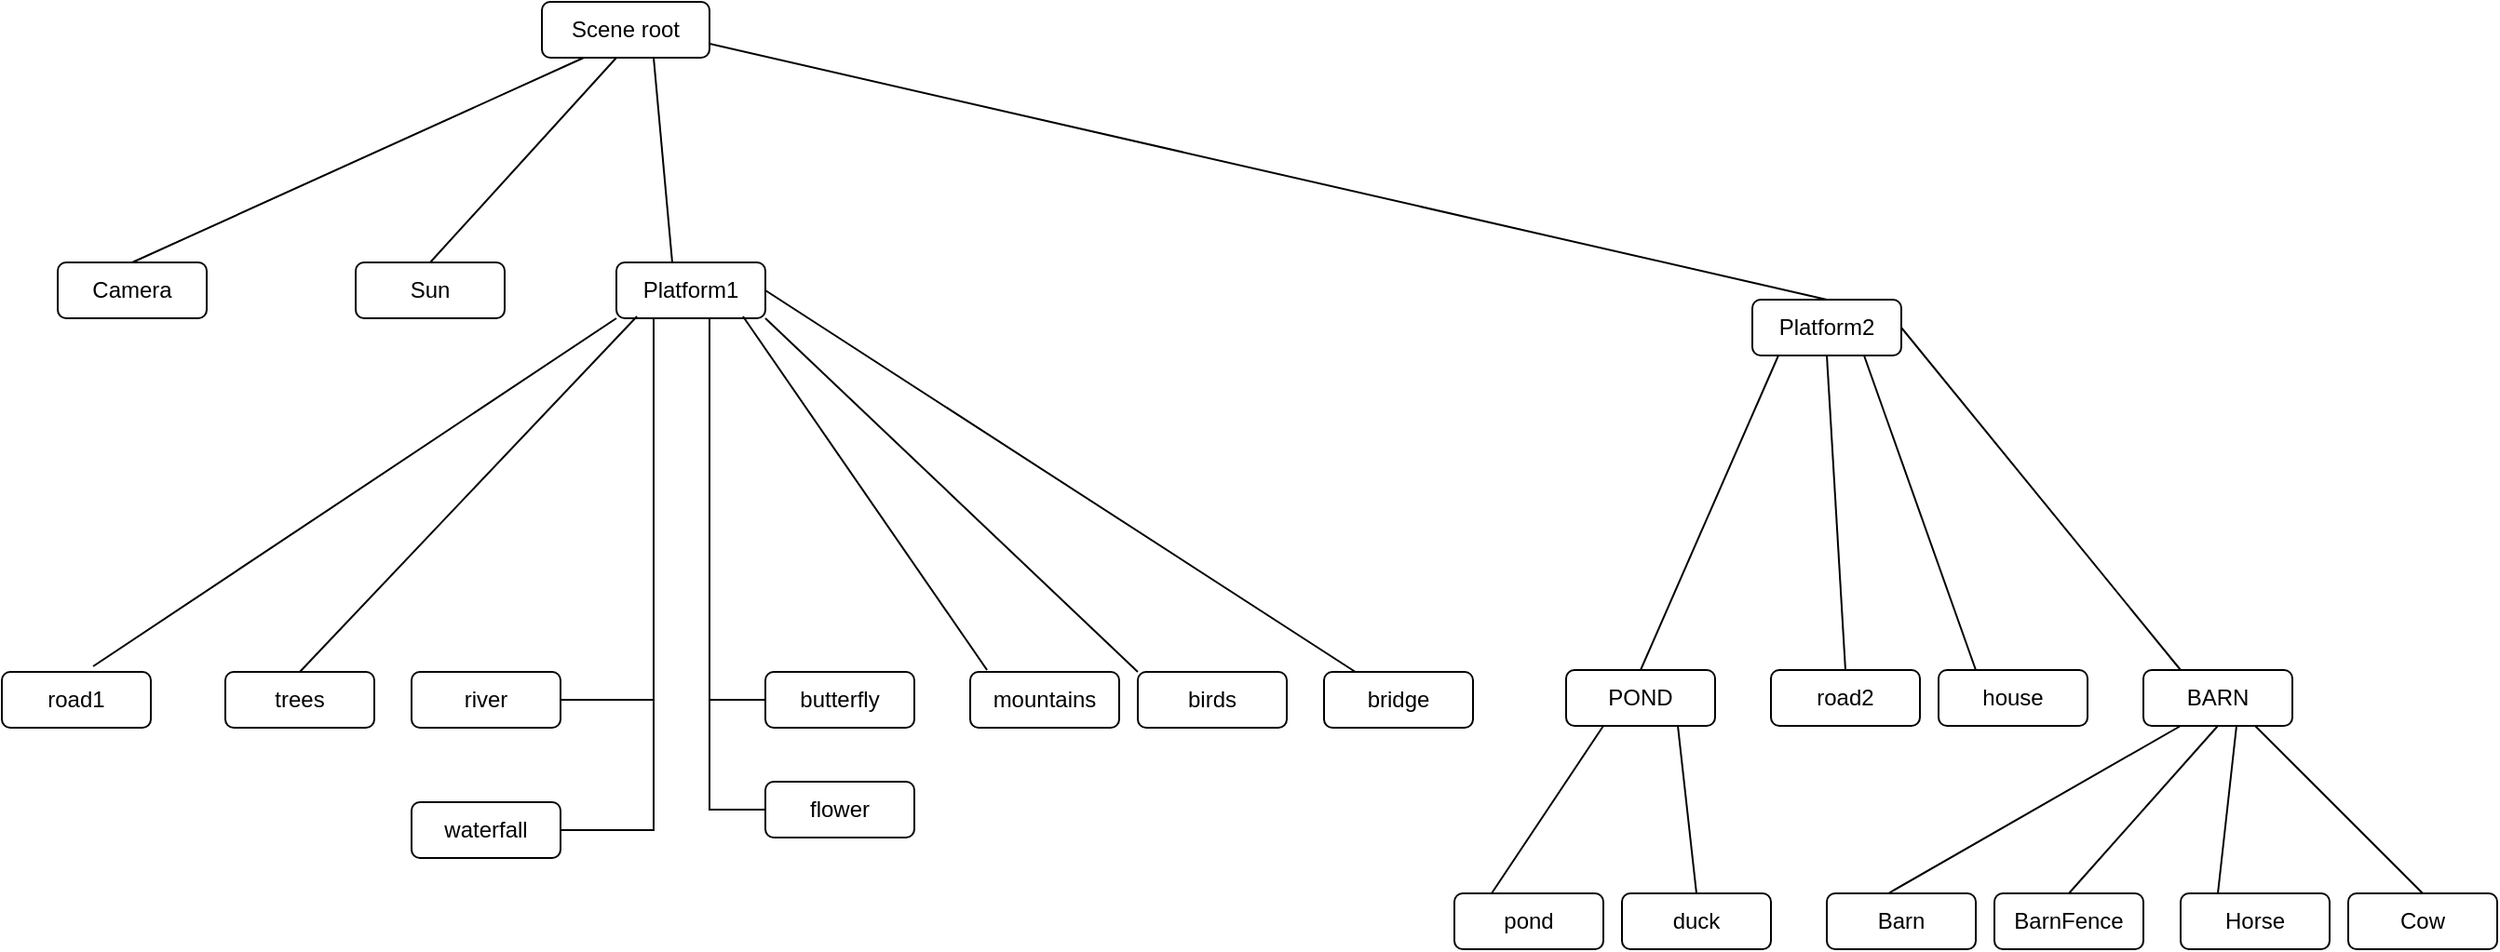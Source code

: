<mxfile version="24.3.1" type="device">
  <diagram name="Página-1" id="yimdOHPpIYH52loGB8fc">
    <mxGraphModel dx="1434" dy="746" grid="1" gridSize="10" guides="1" tooltips="1" connect="1" arrows="1" fold="1" page="1" pageScale="1" pageWidth="827" pageHeight="1169" math="0" shadow="0">
      <root>
        <mxCell id="0" />
        <mxCell id="1" parent="0" />
        <mxCell id="s78NcPnJN6FUGEPkhZ8m-1" value="Scene root" style="rounded=1;whiteSpace=wrap;html=1;" vertex="1" parent="1">
          <mxGeometry x="300" y="80" width="90" height="30" as="geometry" />
        </mxCell>
        <mxCell id="s78NcPnJN6FUGEPkhZ8m-4" value="Camera" style="rounded=1;whiteSpace=wrap;html=1;" vertex="1" parent="1">
          <mxGeometry x="40" y="220" width="80" height="30" as="geometry" />
        </mxCell>
        <mxCell id="s78NcPnJN6FUGEPkhZ8m-6" value="Sun" style="rounded=1;whiteSpace=wrap;html=1;" vertex="1" parent="1">
          <mxGeometry x="200" y="220" width="80" height="30" as="geometry" />
        </mxCell>
        <mxCell id="s78NcPnJN6FUGEPkhZ8m-7" value="trees" style="rounded=1;whiteSpace=wrap;html=1;" vertex="1" parent="1">
          <mxGeometry x="130" y="440" width="80" height="30" as="geometry" />
        </mxCell>
        <mxCell id="s78NcPnJN6FUGEPkhZ8m-8" value="river" style="rounded=1;whiteSpace=wrap;html=1;" vertex="1" parent="1">
          <mxGeometry x="230" y="440" width="80" height="30" as="geometry" />
        </mxCell>
        <mxCell id="s78NcPnJN6FUGEPkhZ8m-9" value="waterfall" style="rounded=1;whiteSpace=wrap;html=1;" vertex="1" parent="1">
          <mxGeometry x="230" y="510" width="80" height="30" as="geometry" />
        </mxCell>
        <mxCell id="s78NcPnJN6FUGEPkhZ8m-10" value="birds" style="rounded=1;whiteSpace=wrap;html=1;" vertex="1" parent="1">
          <mxGeometry x="620" y="440" width="80" height="30" as="geometry" />
        </mxCell>
        <mxCell id="s78NcPnJN6FUGEPkhZ8m-11" value="flower" style="rounded=1;whiteSpace=wrap;html=1;" vertex="1" parent="1">
          <mxGeometry x="420" y="499" width="80" height="30" as="geometry" />
        </mxCell>
        <mxCell id="s78NcPnJN6FUGEPkhZ8m-12" value="butterfly" style="rounded=1;whiteSpace=wrap;html=1;" vertex="1" parent="1">
          <mxGeometry x="420" y="440" width="80" height="30" as="geometry" />
        </mxCell>
        <mxCell id="s78NcPnJN6FUGEPkhZ8m-13" value="mountains" style="rounded=1;whiteSpace=wrap;html=1;" vertex="1" parent="1">
          <mxGeometry x="530" y="440" width="80" height="30" as="geometry" />
        </mxCell>
        <mxCell id="s78NcPnJN6FUGEPkhZ8m-16" value="BARN" style="rounded=1;whiteSpace=wrap;html=1;" vertex="1" parent="1">
          <mxGeometry x="1160" y="439" width="80" height="30" as="geometry" />
        </mxCell>
        <mxCell id="s78NcPnJN6FUGEPkhZ8m-17" value="Barn" style="rounded=1;whiteSpace=wrap;html=1;" vertex="1" parent="1">
          <mxGeometry x="990" y="559" width="80" height="30" as="geometry" />
        </mxCell>
        <mxCell id="s78NcPnJN6FUGEPkhZ8m-18" value="" style="endArrow=none;html=1;rounded=0;exitX=0.413;exitY=0;exitDx=0;exitDy=0;exitPerimeter=0;entryX=0.25;entryY=1;entryDx=0;entryDy=0;" edge="1" parent="1" source="s78NcPnJN6FUGEPkhZ8m-17" target="s78NcPnJN6FUGEPkhZ8m-16">
          <mxGeometry width="50" height="50" relative="1" as="geometry">
            <mxPoint x="1110" y="409" as="sourcePoint" />
            <mxPoint x="1160" y="359" as="targetPoint" />
          </mxGeometry>
        </mxCell>
        <mxCell id="s78NcPnJN6FUGEPkhZ8m-20" value="BarnFence" style="rounded=1;whiteSpace=wrap;html=1;" vertex="1" parent="1">
          <mxGeometry x="1080" y="559" width="80" height="30" as="geometry" />
        </mxCell>
        <mxCell id="s78NcPnJN6FUGEPkhZ8m-21" value="Cow" style="rounded=1;whiteSpace=wrap;html=1;" vertex="1" parent="1">
          <mxGeometry x="1270" y="559" width="80" height="30" as="geometry" />
        </mxCell>
        <mxCell id="s78NcPnJN6FUGEPkhZ8m-22" value="Horse" style="rounded=1;whiteSpace=wrap;html=1;" vertex="1" parent="1">
          <mxGeometry x="1180" y="559" width="80" height="30" as="geometry" />
        </mxCell>
        <mxCell id="s78NcPnJN6FUGEPkhZ8m-23" value="POND" style="rounded=1;whiteSpace=wrap;html=1;" vertex="1" parent="1">
          <mxGeometry x="850" y="439" width="80" height="30" as="geometry" />
        </mxCell>
        <mxCell id="s78NcPnJN6FUGEPkhZ8m-25" value="pond" style="rounded=1;whiteSpace=wrap;html=1;" vertex="1" parent="1">
          <mxGeometry x="790" y="559" width="80" height="30" as="geometry" />
        </mxCell>
        <mxCell id="s78NcPnJN6FUGEPkhZ8m-27" value="duck" style="rounded=1;whiteSpace=wrap;html=1;" vertex="1" parent="1">
          <mxGeometry x="880" y="559" width="80" height="30" as="geometry" />
        </mxCell>
        <mxCell id="s78NcPnJN6FUGEPkhZ8m-28" value="" style="endArrow=none;html=1;rounded=0;exitX=0.25;exitY=0;exitDx=0;exitDy=0;entryX=0.25;entryY=1;entryDx=0;entryDy=0;" edge="1" parent="1" source="s78NcPnJN6FUGEPkhZ8m-25" target="s78NcPnJN6FUGEPkhZ8m-23">
          <mxGeometry width="50" height="50" relative="1" as="geometry">
            <mxPoint x="810" y="549" as="sourcePoint" />
            <mxPoint x="860" y="499" as="targetPoint" />
          </mxGeometry>
        </mxCell>
        <mxCell id="s78NcPnJN6FUGEPkhZ8m-29" value="" style="endArrow=none;html=1;rounded=0;exitX=0.5;exitY=0;exitDx=0;exitDy=0;entryX=0.75;entryY=1;entryDx=0;entryDy=0;" edge="1" parent="1" source="s78NcPnJN6FUGEPkhZ8m-27" target="s78NcPnJN6FUGEPkhZ8m-23">
          <mxGeometry width="50" height="50" relative="1" as="geometry">
            <mxPoint x="950" y="539" as="sourcePoint" />
            <mxPoint x="1000" y="489" as="targetPoint" />
          </mxGeometry>
        </mxCell>
        <mxCell id="s78NcPnJN6FUGEPkhZ8m-30" value="" style="endArrow=none;html=1;rounded=0;exitX=0.5;exitY=0;exitDx=0;exitDy=0;entryX=0.5;entryY=1;entryDx=0;entryDy=0;" edge="1" parent="1" source="s78NcPnJN6FUGEPkhZ8m-20" target="s78NcPnJN6FUGEPkhZ8m-16">
          <mxGeometry width="50" height="50" relative="1" as="geometry">
            <mxPoint x="1093" y="429" as="sourcePoint" />
            <mxPoint x="1160" y="369" as="targetPoint" />
          </mxGeometry>
        </mxCell>
        <mxCell id="s78NcPnJN6FUGEPkhZ8m-35" value="" style="endArrow=none;html=1;rounded=0;exitX=0.25;exitY=0;exitDx=0;exitDy=0;" edge="1" parent="1" source="s78NcPnJN6FUGEPkhZ8m-22">
          <mxGeometry width="50" height="50" relative="1" as="geometry">
            <mxPoint x="1290" y="519" as="sourcePoint" />
            <mxPoint x="1210" y="469" as="targetPoint" />
          </mxGeometry>
        </mxCell>
        <mxCell id="s78NcPnJN6FUGEPkhZ8m-36" value="" style="endArrow=none;html=1;rounded=0;exitX=0.5;exitY=0;exitDx=0;exitDy=0;entryX=0.75;entryY=1;entryDx=0;entryDy=0;" edge="1" parent="1" source="s78NcPnJN6FUGEPkhZ8m-21" target="s78NcPnJN6FUGEPkhZ8m-16">
          <mxGeometry width="50" height="50" relative="1" as="geometry">
            <mxPoint x="1350" y="489" as="sourcePoint" />
            <mxPoint x="1400" y="439" as="targetPoint" />
          </mxGeometry>
        </mxCell>
        <mxCell id="s78NcPnJN6FUGEPkhZ8m-38" value="Platform1" style="rounded=1;whiteSpace=wrap;html=1;" vertex="1" parent="1">
          <mxGeometry x="340" y="220" width="80" height="30" as="geometry" />
        </mxCell>
        <mxCell id="s78NcPnJN6FUGEPkhZ8m-39" value="Platform2" style="rounded=1;whiteSpace=wrap;html=1;" vertex="1" parent="1">
          <mxGeometry x="950" y="240" width="80" height="30" as="geometry" />
        </mxCell>
        <mxCell id="s78NcPnJN6FUGEPkhZ8m-40" value="road1" style="rounded=1;whiteSpace=wrap;html=1;" vertex="1" parent="1">
          <mxGeometry x="10" y="440" width="80" height="30" as="geometry" />
        </mxCell>
        <mxCell id="s78NcPnJN6FUGEPkhZ8m-41" value="road2" style="rounded=1;whiteSpace=wrap;html=1;" vertex="1" parent="1">
          <mxGeometry x="960" y="439" width="80" height="30" as="geometry" />
        </mxCell>
        <mxCell id="s78NcPnJN6FUGEPkhZ8m-42" value="house" style="rounded=1;whiteSpace=wrap;html=1;" vertex="1" parent="1">
          <mxGeometry x="1050" y="439" width="80" height="30" as="geometry" />
        </mxCell>
        <mxCell id="s78NcPnJN6FUGEPkhZ8m-52" value="" style="endArrow=none;html=1;rounded=0;exitX=0.5;exitY=0;exitDx=0;exitDy=0;entryX=0.25;entryY=1;entryDx=0;entryDy=0;" edge="1" parent="1" source="s78NcPnJN6FUGEPkhZ8m-4" target="s78NcPnJN6FUGEPkhZ8m-1">
          <mxGeometry width="50" height="50" relative="1" as="geometry">
            <mxPoint x="80" y="190" as="sourcePoint" />
            <mxPoint x="130" y="140" as="targetPoint" />
          </mxGeometry>
        </mxCell>
        <mxCell id="s78NcPnJN6FUGEPkhZ8m-53" value="" style="endArrow=none;html=1;rounded=0;exitX=0.5;exitY=0;exitDx=0;exitDy=0;" edge="1" parent="1" source="s78NcPnJN6FUGEPkhZ8m-6">
          <mxGeometry width="50" height="50" relative="1" as="geometry">
            <mxPoint x="280" y="200" as="sourcePoint" />
            <mxPoint x="340" y="110" as="targetPoint" />
          </mxGeometry>
        </mxCell>
        <mxCell id="s78NcPnJN6FUGEPkhZ8m-54" value="" style="endArrow=none;html=1;rounded=0;exitX=0.375;exitY=0;exitDx=0;exitDy=0;exitPerimeter=0;" edge="1" parent="1" source="s78NcPnJN6FUGEPkhZ8m-38">
          <mxGeometry width="50" height="50" relative="1" as="geometry">
            <mxPoint x="370" y="200" as="sourcePoint" />
            <mxPoint x="360" y="110" as="targetPoint" />
          </mxGeometry>
        </mxCell>
        <mxCell id="s78NcPnJN6FUGEPkhZ8m-55" value="" style="endArrow=none;html=1;rounded=0;exitX=0.5;exitY=0;exitDx=0;exitDy=0;entryX=1;entryY=0.75;entryDx=0;entryDy=0;" edge="1" parent="1" source="s78NcPnJN6FUGEPkhZ8m-39" target="s78NcPnJN6FUGEPkhZ8m-1">
          <mxGeometry width="50" height="50" relative="1" as="geometry">
            <mxPoint x="470" y="160" as="sourcePoint" />
            <mxPoint x="520" y="110" as="targetPoint" />
          </mxGeometry>
        </mxCell>
        <mxCell id="s78NcPnJN6FUGEPkhZ8m-56" value="" style="endArrow=none;html=1;rounded=0;exitX=0.613;exitY=-0.1;exitDx=0;exitDy=0;exitPerimeter=0;entryX=0;entryY=1;entryDx=0;entryDy=0;" edge="1" parent="1" source="s78NcPnJN6FUGEPkhZ8m-40" target="s78NcPnJN6FUGEPkhZ8m-38">
          <mxGeometry width="50" height="50" relative="1" as="geometry">
            <mxPoint x="100" y="400" as="sourcePoint" />
            <mxPoint x="150" y="350" as="targetPoint" />
          </mxGeometry>
        </mxCell>
        <mxCell id="s78NcPnJN6FUGEPkhZ8m-57" value="" style="endArrow=none;html=1;rounded=0;exitX=0.5;exitY=0;exitDx=0;exitDy=0;entryX=0.138;entryY=0.967;entryDx=0;entryDy=0;entryPerimeter=0;" edge="1" parent="1" source="s78NcPnJN6FUGEPkhZ8m-7" target="s78NcPnJN6FUGEPkhZ8m-38">
          <mxGeometry width="50" height="50" relative="1" as="geometry">
            <mxPoint x="190" y="410" as="sourcePoint" />
            <mxPoint x="240" y="360" as="targetPoint" />
          </mxGeometry>
        </mxCell>
        <mxCell id="s78NcPnJN6FUGEPkhZ8m-59" value="" style="endArrow=none;html=1;rounded=0;exitX=1;exitY=0.5;exitDx=0;exitDy=0;entryX=0.25;entryY=1;entryDx=0;entryDy=0;" edge="1" parent="1" source="s78NcPnJN6FUGEPkhZ8m-8" target="s78NcPnJN6FUGEPkhZ8m-38">
          <mxGeometry width="50" height="50" relative="1" as="geometry">
            <mxPoint x="320" y="400" as="sourcePoint" />
            <mxPoint x="370" y="350" as="targetPoint" />
            <Array as="points">
              <mxPoint x="360" y="455" />
            </Array>
          </mxGeometry>
        </mxCell>
        <mxCell id="s78NcPnJN6FUGEPkhZ8m-62" value="" style="endArrow=none;html=1;rounded=0;exitX=1;exitY=0.5;exitDx=0;exitDy=0;" edge="1" parent="1" source="s78NcPnJN6FUGEPkhZ8m-9">
          <mxGeometry width="50" height="50" relative="1" as="geometry">
            <mxPoint x="330" y="540" as="sourcePoint" />
            <mxPoint x="360" y="450" as="targetPoint" />
            <Array as="points">
              <mxPoint x="360" y="525" />
            </Array>
          </mxGeometry>
        </mxCell>
        <mxCell id="s78NcPnJN6FUGEPkhZ8m-66" value="" style="endArrow=none;html=1;rounded=0;exitX=0;exitY=0.5;exitDx=0;exitDy=0;" edge="1" parent="1" source="s78NcPnJN6FUGEPkhZ8m-11">
          <mxGeometry width="50" height="50" relative="1" as="geometry">
            <mxPoint x="320" y="550" as="sourcePoint" />
            <mxPoint x="390" y="450" as="targetPoint" />
            <Array as="points">
              <mxPoint x="390" y="514" />
            </Array>
          </mxGeometry>
        </mxCell>
        <mxCell id="s78NcPnJN6FUGEPkhZ8m-67" value="" style="endArrow=none;html=1;rounded=0;exitX=0.85;exitY=0.967;exitDx=0;exitDy=0;entryX=0.113;entryY=-0.033;entryDx=0;entryDy=0;entryPerimeter=0;exitPerimeter=0;" edge="1" parent="1" source="s78NcPnJN6FUGEPkhZ8m-38" target="s78NcPnJN6FUGEPkhZ8m-13">
          <mxGeometry width="50" height="50" relative="1" as="geometry">
            <mxPoint x="540" y="340" as="sourcePoint" />
            <mxPoint x="590" y="290" as="targetPoint" />
          </mxGeometry>
        </mxCell>
        <mxCell id="s78NcPnJN6FUGEPkhZ8m-68" value="" style="endArrow=none;html=1;rounded=0;entryX=0;entryY=0;entryDx=0;entryDy=0;exitX=1;exitY=1;exitDx=0;exitDy=0;" edge="1" parent="1" source="s78NcPnJN6FUGEPkhZ8m-38" target="s78NcPnJN6FUGEPkhZ8m-10">
          <mxGeometry width="50" height="50" relative="1" as="geometry">
            <mxPoint x="580" y="310" as="sourcePoint" />
            <mxPoint x="630" y="260" as="targetPoint" />
          </mxGeometry>
        </mxCell>
        <mxCell id="s78NcPnJN6FUGEPkhZ8m-69" value="" style="endArrow=none;html=1;rounded=0;entryX=0.625;entryY=1;entryDx=0;entryDy=0;entryPerimeter=0;exitX=0;exitY=0.5;exitDx=0;exitDy=0;" edge="1" parent="1" source="s78NcPnJN6FUGEPkhZ8m-12" target="s78NcPnJN6FUGEPkhZ8m-38">
          <mxGeometry width="50" height="50" relative="1" as="geometry">
            <mxPoint x="380" y="360" as="sourcePoint" />
            <mxPoint x="430" y="310" as="targetPoint" />
            <Array as="points">
              <mxPoint x="390" y="455" />
            </Array>
          </mxGeometry>
        </mxCell>
        <mxCell id="s78NcPnJN6FUGEPkhZ8m-70" value="bridge" style="rounded=1;whiteSpace=wrap;html=1;" vertex="1" parent="1">
          <mxGeometry x="720" y="440" width="80" height="30" as="geometry" />
        </mxCell>
        <mxCell id="s78NcPnJN6FUGEPkhZ8m-71" value="" style="endArrow=none;html=1;rounded=0;exitX=1;exitY=0.5;exitDx=0;exitDy=0;" edge="1" parent="1" source="s78NcPnJN6FUGEPkhZ8m-38" target="s78NcPnJN6FUGEPkhZ8m-70">
          <mxGeometry width="50" height="50" relative="1" as="geometry">
            <mxPoint x="600" y="340" as="sourcePoint" />
            <mxPoint x="650" y="290" as="targetPoint" />
          </mxGeometry>
        </mxCell>
        <mxCell id="s78NcPnJN6FUGEPkhZ8m-72" value="" style="endArrow=none;html=1;rounded=0;exitX=0.5;exitY=0;exitDx=0;exitDy=0;entryX=0.175;entryY=1;entryDx=0;entryDy=0;entryPerimeter=0;" edge="1" parent="1" source="s78NcPnJN6FUGEPkhZ8m-23" target="s78NcPnJN6FUGEPkhZ8m-39">
          <mxGeometry width="50" height="50" relative="1" as="geometry">
            <mxPoint x="880" y="340" as="sourcePoint" />
            <mxPoint x="1090" y="270" as="targetPoint" />
          </mxGeometry>
        </mxCell>
        <mxCell id="s78NcPnJN6FUGEPkhZ8m-73" value="" style="endArrow=none;html=1;rounded=0;exitX=0.5;exitY=0;exitDx=0;exitDy=0;entryX=0.5;entryY=1;entryDx=0;entryDy=0;" edge="1" parent="1" source="s78NcPnJN6FUGEPkhZ8m-41" target="s78NcPnJN6FUGEPkhZ8m-39">
          <mxGeometry width="50" height="50" relative="1" as="geometry">
            <mxPoint x="1030" y="300" as="sourcePoint" />
            <mxPoint x="1080" y="250" as="targetPoint" />
          </mxGeometry>
        </mxCell>
        <mxCell id="s78NcPnJN6FUGEPkhZ8m-74" value="" style="endArrow=none;html=1;rounded=0;exitX=1;exitY=0.5;exitDx=0;exitDy=0;entryX=0.25;entryY=0;entryDx=0;entryDy=0;" edge="1" parent="1" source="s78NcPnJN6FUGEPkhZ8m-39" target="s78NcPnJN6FUGEPkhZ8m-16">
          <mxGeometry width="50" height="50" relative="1" as="geometry">
            <mxPoint x="1160" y="300" as="sourcePoint" />
            <mxPoint x="1210" y="250" as="targetPoint" />
          </mxGeometry>
        </mxCell>
        <mxCell id="s78NcPnJN6FUGEPkhZ8m-75" value="" style="endArrow=none;html=1;rounded=0;exitX=0.75;exitY=1;exitDx=0;exitDy=0;entryX=0.25;entryY=0;entryDx=0;entryDy=0;" edge="1" parent="1" source="s78NcPnJN6FUGEPkhZ8m-39" target="s78NcPnJN6FUGEPkhZ8m-42">
          <mxGeometry width="50" height="50" relative="1" as="geometry">
            <mxPoint x="1310" y="290" as="sourcePoint" />
            <mxPoint x="1360" y="240" as="targetPoint" />
          </mxGeometry>
        </mxCell>
      </root>
    </mxGraphModel>
  </diagram>
</mxfile>
